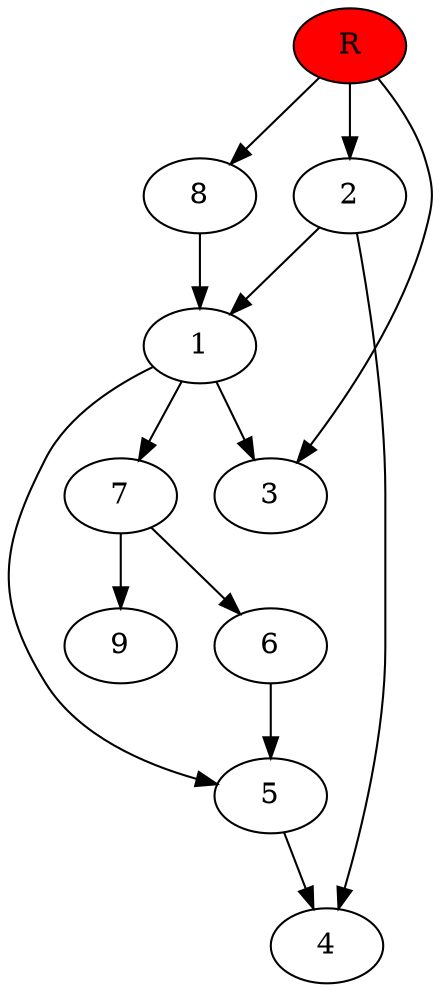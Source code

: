 digraph prb6729 {
	1
	2
	3
	4
	5
	6
	7
	8
	R [fillcolor="#ff0000" style=filled]
	1 -> 3
	1 -> 5
	1 -> 7
	2 -> 1
	2 -> 4
	5 -> 4
	6 -> 5
	7 -> 6
	7 -> 9
	8 -> 1
	R -> 2
	R -> 3
	R -> 8
}
